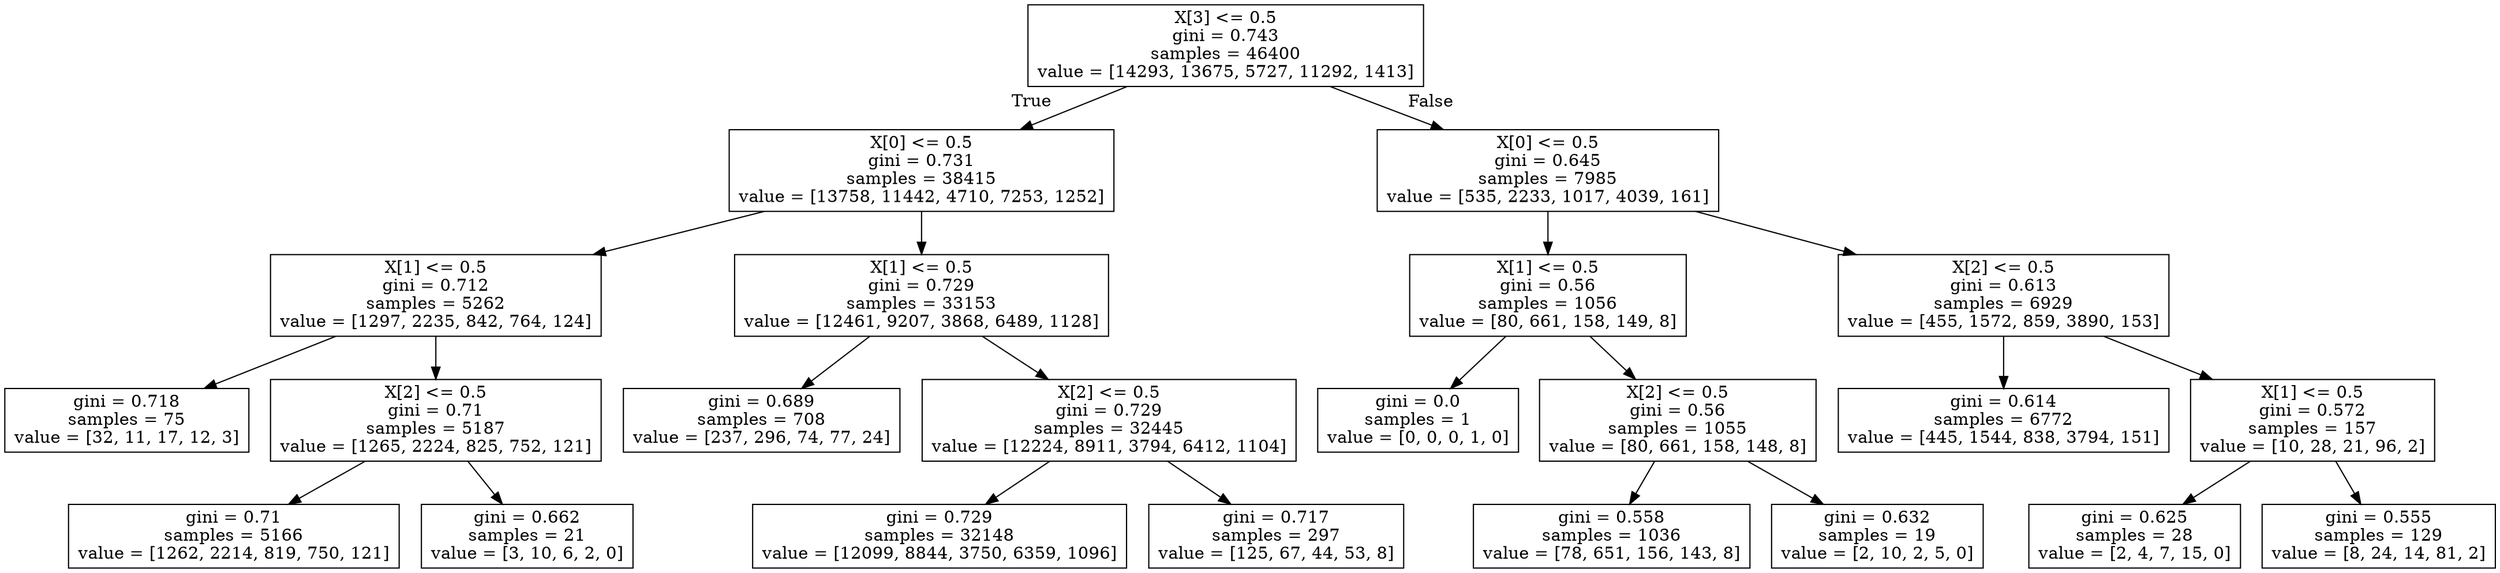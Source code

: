 digraph Tree {
node [shape=box] ;
0 [label="X[3] <= 0.5\ngini = 0.743\nsamples = 46400\nvalue = [14293, 13675, 5727, 11292, 1413]"] ;
1 [label="X[0] <= 0.5\ngini = 0.731\nsamples = 38415\nvalue = [13758, 11442, 4710, 7253, 1252]"] ;
0 -> 1 [labeldistance=2.5, labelangle=45, headlabel="True"] ;
2 [label="X[1] <= 0.5\ngini = 0.712\nsamples = 5262\nvalue = [1297, 2235, 842, 764, 124]"] ;
1 -> 2 ;
3 [label="gini = 0.718\nsamples = 75\nvalue = [32, 11, 17, 12, 3]"] ;
2 -> 3 ;
4 [label="X[2] <= 0.5\ngini = 0.71\nsamples = 5187\nvalue = [1265, 2224, 825, 752, 121]"] ;
2 -> 4 ;
5 [label="gini = 0.71\nsamples = 5166\nvalue = [1262, 2214, 819, 750, 121]"] ;
4 -> 5 ;
6 [label="gini = 0.662\nsamples = 21\nvalue = [3, 10, 6, 2, 0]"] ;
4 -> 6 ;
7 [label="X[1] <= 0.5\ngini = 0.729\nsamples = 33153\nvalue = [12461, 9207, 3868, 6489, 1128]"] ;
1 -> 7 ;
8 [label="gini = 0.689\nsamples = 708\nvalue = [237, 296, 74, 77, 24]"] ;
7 -> 8 ;
9 [label="X[2] <= 0.5\ngini = 0.729\nsamples = 32445\nvalue = [12224, 8911, 3794, 6412, 1104]"] ;
7 -> 9 ;
10 [label="gini = 0.729\nsamples = 32148\nvalue = [12099, 8844, 3750, 6359, 1096]"] ;
9 -> 10 ;
11 [label="gini = 0.717\nsamples = 297\nvalue = [125, 67, 44, 53, 8]"] ;
9 -> 11 ;
12 [label="X[0] <= 0.5\ngini = 0.645\nsamples = 7985\nvalue = [535, 2233, 1017, 4039, 161]"] ;
0 -> 12 [labeldistance=2.5, labelangle=-45, headlabel="False"] ;
13 [label="X[1] <= 0.5\ngini = 0.56\nsamples = 1056\nvalue = [80, 661, 158, 149, 8]"] ;
12 -> 13 ;
14 [label="gini = 0.0\nsamples = 1\nvalue = [0, 0, 0, 1, 0]"] ;
13 -> 14 ;
15 [label="X[2] <= 0.5\ngini = 0.56\nsamples = 1055\nvalue = [80, 661, 158, 148, 8]"] ;
13 -> 15 ;
16 [label="gini = 0.558\nsamples = 1036\nvalue = [78, 651, 156, 143, 8]"] ;
15 -> 16 ;
17 [label="gini = 0.632\nsamples = 19\nvalue = [2, 10, 2, 5, 0]"] ;
15 -> 17 ;
18 [label="X[2] <= 0.5\ngini = 0.613\nsamples = 6929\nvalue = [455, 1572, 859, 3890, 153]"] ;
12 -> 18 ;
19 [label="gini = 0.614\nsamples = 6772\nvalue = [445, 1544, 838, 3794, 151]"] ;
18 -> 19 ;
20 [label="X[1] <= 0.5\ngini = 0.572\nsamples = 157\nvalue = [10, 28, 21, 96, 2]"] ;
18 -> 20 ;
21 [label="gini = 0.625\nsamples = 28\nvalue = [2, 4, 7, 15, 0]"] ;
20 -> 21 ;
22 [label="gini = 0.555\nsamples = 129\nvalue = [8, 24, 14, 81, 2]"] ;
20 -> 22 ;
}